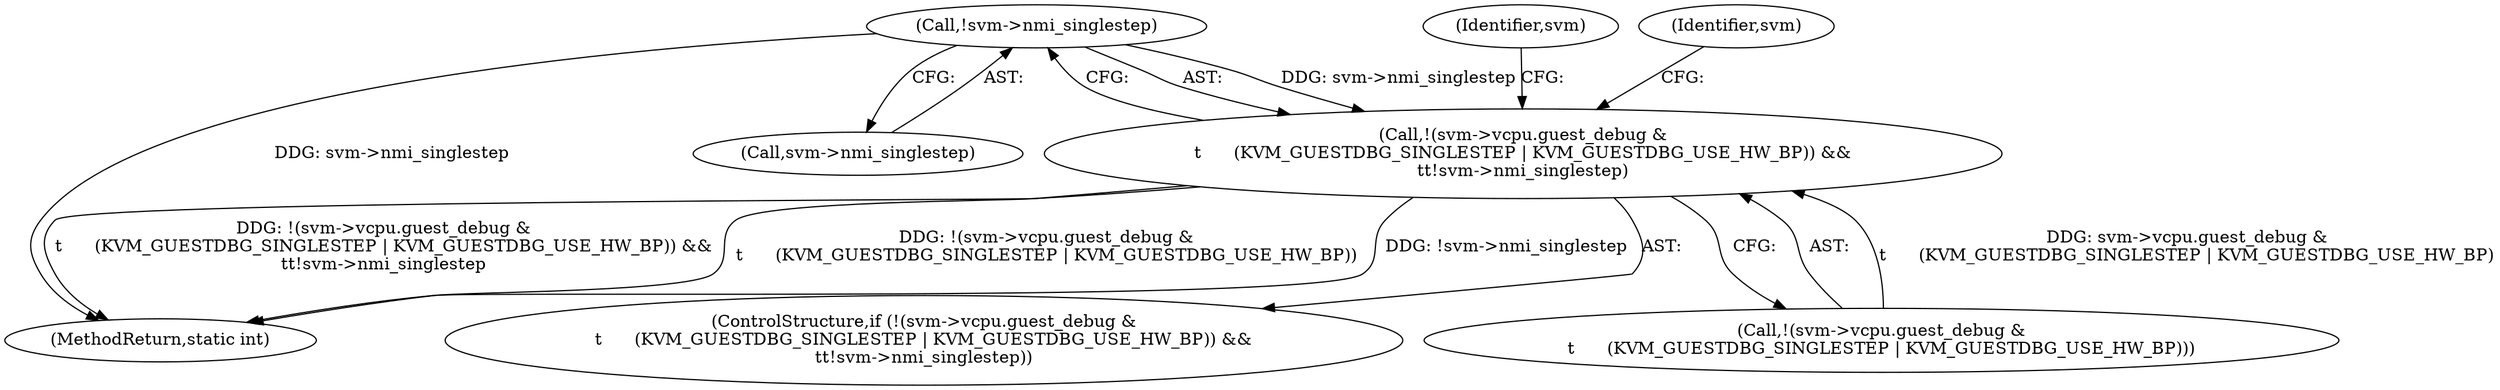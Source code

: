 digraph "0_linux_cbdb967af3d54993f5814f1cee0ed311a055377d@pointer" {
"1000123" [label="(Call,!svm->nmi_singlestep)"];
"1000112" [label="(Call,!(svm->vcpu.guest_debug &\n\t      (KVM_GUESTDBG_SINGLESTEP | KVM_GUESTDBG_USE_HW_BP)) &&\n\t\t!svm->nmi_singlestep)"];
"1000221" [label="(MethodReturn,static int)"];
"1000138" [label="(Identifier,svm)"];
"1000123" [label="(Call,!svm->nmi_singlestep)"];
"1000112" [label="(Call,!(svm->vcpu.guest_debug &\n\t      (KVM_GUESTDBG_SINGLESTEP | KVM_GUESTDBG_USE_HW_BP)) &&\n\t\t!svm->nmi_singlestep)"];
"1000124" [label="(Call,svm->nmi_singlestep)"];
"1000111" [label="(ControlStructure,if (!(svm->vcpu.guest_debug &\n\t      (KVM_GUESTDBG_SINGLESTEP | KVM_GUESTDBG_USE_HW_BP)) &&\n\t\t!svm->nmi_singlestep))"];
"1000113" [label="(Call,!(svm->vcpu.guest_debug &\n\t      (KVM_GUESTDBG_SINGLESTEP | KVM_GUESTDBG_USE_HW_BP)))"];
"1000131" [label="(Identifier,svm)"];
"1000123" -> "1000112"  [label="AST: "];
"1000123" -> "1000124"  [label="CFG: "];
"1000124" -> "1000123"  [label="AST: "];
"1000112" -> "1000123"  [label="CFG: "];
"1000123" -> "1000221"  [label="DDG: svm->nmi_singlestep"];
"1000123" -> "1000112"  [label="DDG: svm->nmi_singlestep"];
"1000112" -> "1000111"  [label="AST: "];
"1000112" -> "1000113"  [label="CFG: "];
"1000113" -> "1000112"  [label="AST: "];
"1000131" -> "1000112"  [label="CFG: "];
"1000138" -> "1000112"  [label="CFG: "];
"1000112" -> "1000221"  [label="DDG: !svm->nmi_singlestep"];
"1000112" -> "1000221"  [label="DDG: !(svm->vcpu.guest_debug &\n\t      (KVM_GUESTDBG_SINGLESTEP | KVM_GUESTDBG_USE_HW_BP)) &&\n\t\t!svm->nmi_singlestep"];
"1000112" -> "1000221"  [label="DDG: !(svm->vcpu.guest_debug &\n\t      (KVM_GUESTDBG_SINGLESTEP | KVM_GUESTDBG_USE_HW_BP))"];
"1000113" -> "1000112"  [label="DDG: svm->vcpu.guest_debug &\n\t      (KVM_GUESTDBG_SINGLESTEP | KVM_GUESTDBG_USE_HW_BP)"];
}
